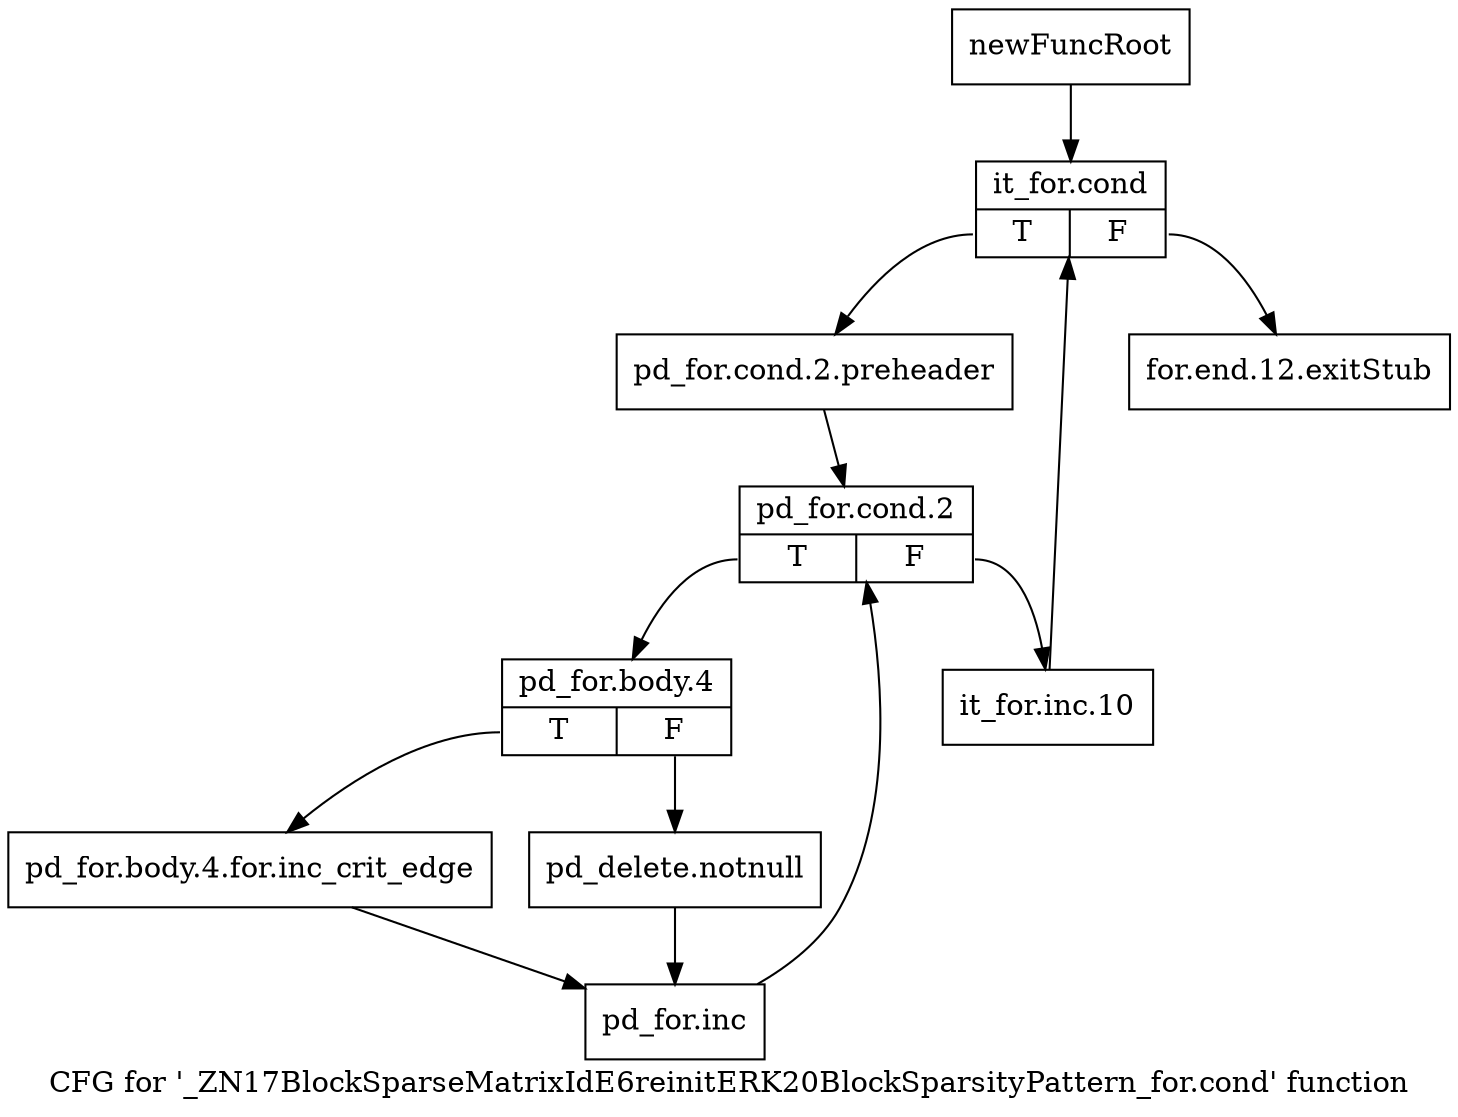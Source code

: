 digraph "CFG for '_ZN17BlockSparseMatrixIdE6reinitERK20BlockSparsityPattern_for.cond' function" {
	label="CFG for '_ZN17BlockSparseMatrixIdE6reinitERK20BlockSparsityPattern_for.cond' function";

	Node0x8b01ab0 [shape=record,label="{newFuncRoot}"];
	Node0x8b01ab0 -> Node0x8b01b50;
	Node0x8b01b00 [shape=record,label="{for.end.12.exitStub}"];
	Node0x8b01b50 [shape=record,label="{it_for.cond|{<s0>T|<s1>F}}"];
	Node0x8b01b50:s0 -> Node0x8b01ba0;
	Node0x8b01b50:s1 -> Node0x8b01b00;
	Node0x8b01ba0 [shape=record,label="{pd_for.cond.2.preheader}"];
	Node0x8b01ba0 -> Node0x8b01bf0;
	Node0x8b01bf0 [shape=record,label="{pd_for.cond.2|{<s0>T|<s1>F}}"];
	Node0x8b01bf0:s0 -> Node0x8b01c90;
	Node0x8b01bf0:s1 -> Node0x8b01c40;
	Node0x8b01c40 [shape=record,label="{it_for.inc.10}"];
	Node0x8b01c40 -> Node0x8b01b50;
	Node0x8b01c90 [shape=record,label="{pd_for.body.4|{<s0>T|<s1>F}}"];
	Node0x8b01c90:s0 -> Node0x8b01d30;
	Node0x8b01c90:s1 -> Node0x8b01ce0;
	Node0x8b01ce0 [shape=record,label="{pd_delete.notnull}"];
	Node0x8b01ce0 -> Node0x8b01ef0;
	Node0x8b01d30 [shape=record,label="{pd_for.body.4.for.inc_crit_edge}"];
	Node0x8b01d30 -> Node0x8b01ef0;
	Node0x8b01ef0 [shape=record,label="{pd_for.inc}"];
	Node0x8b01ef0 -> Node0x8b01bf0;
}
